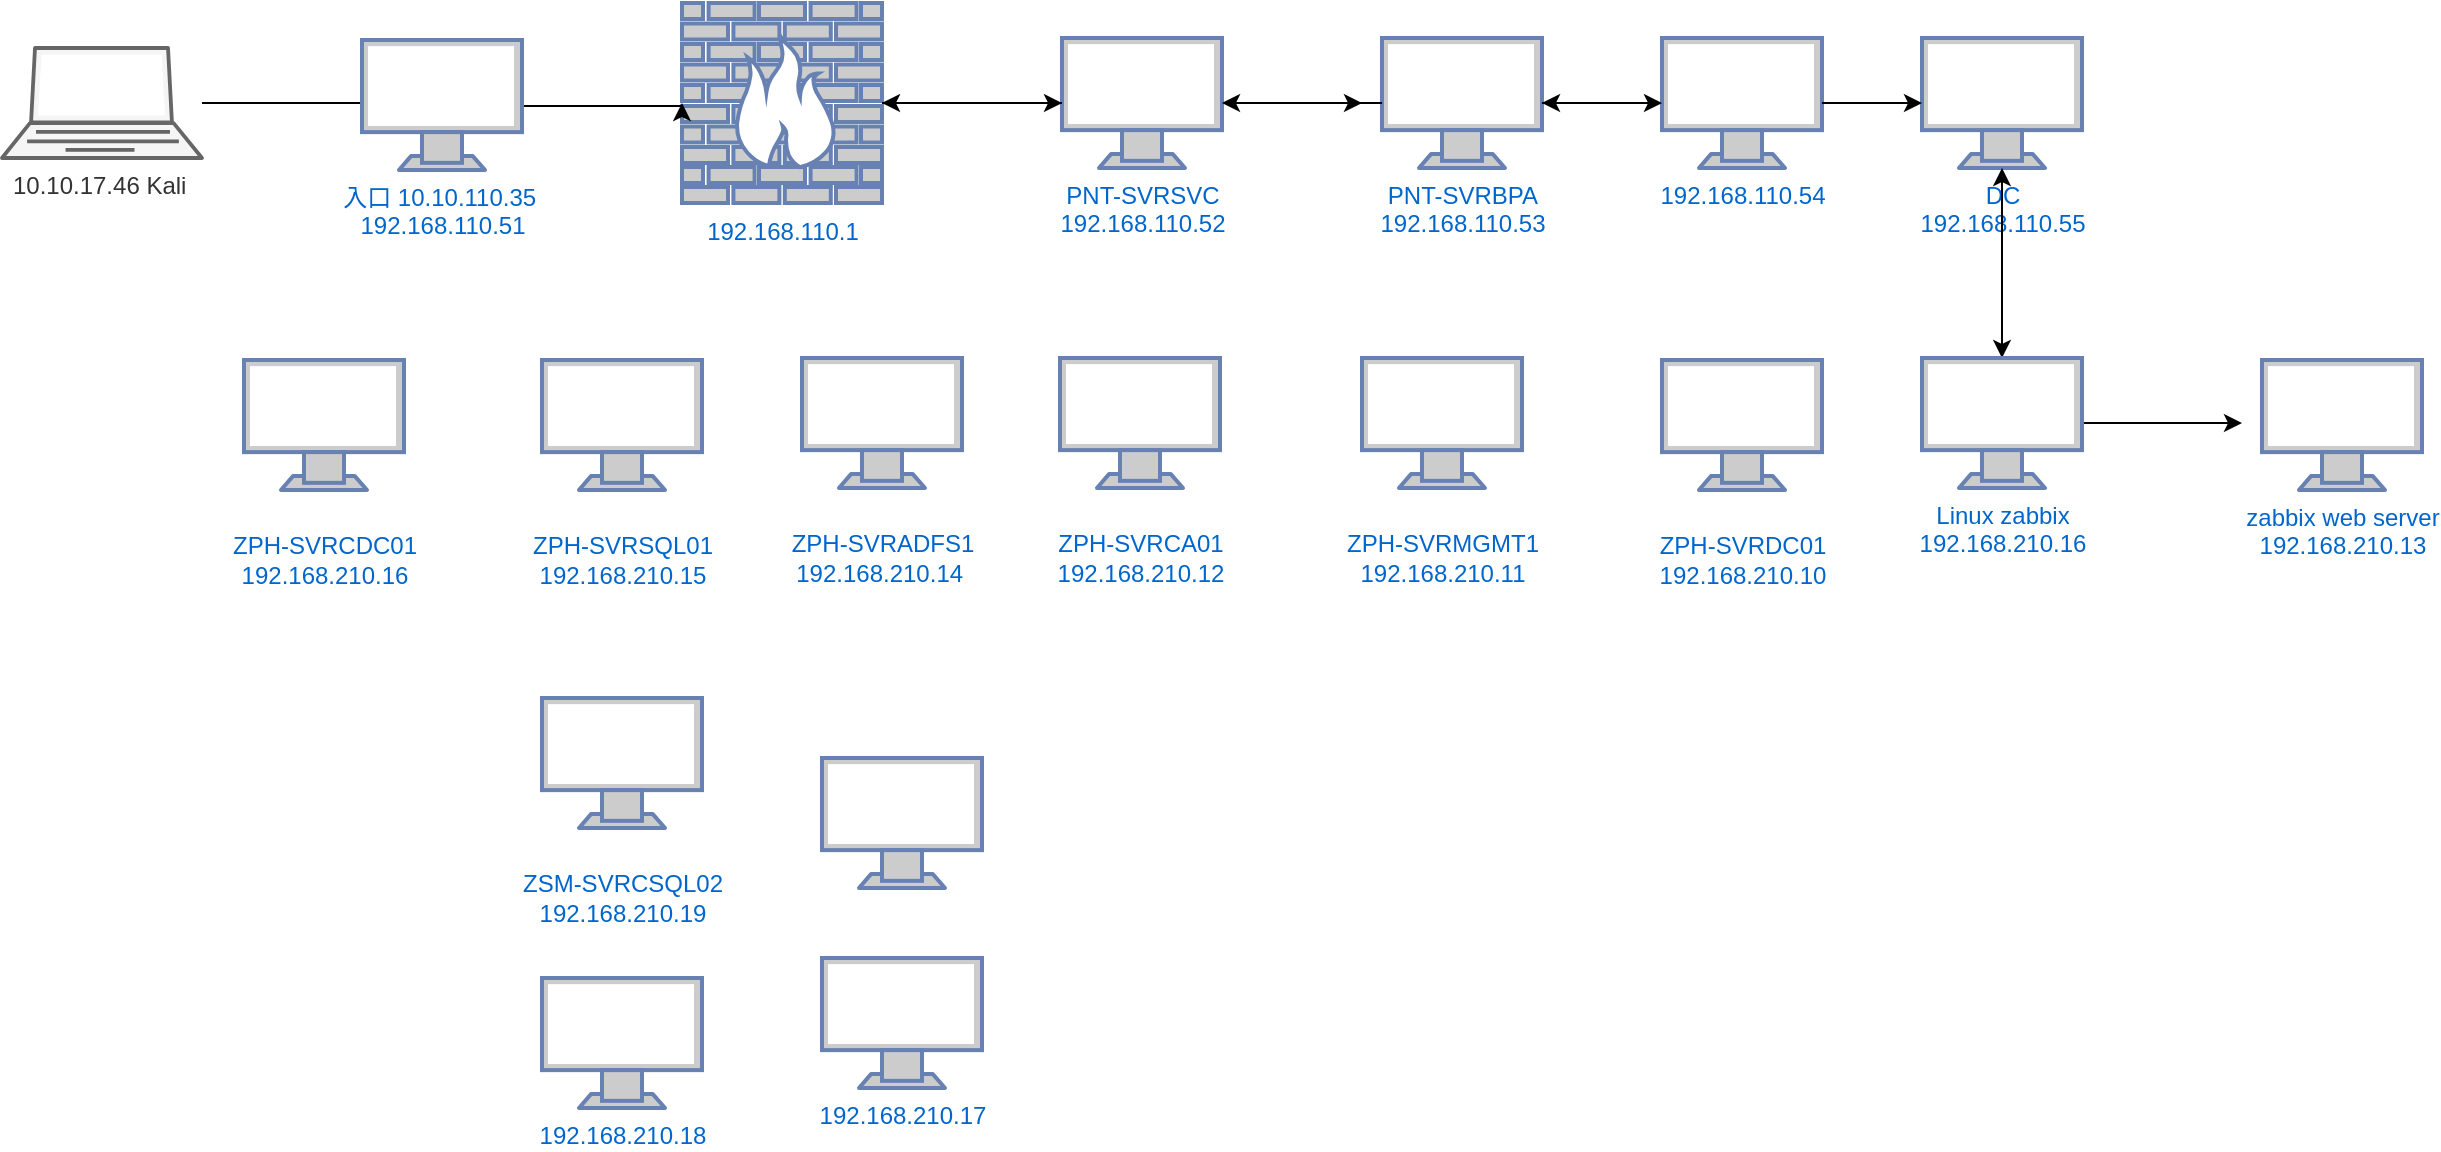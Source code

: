 <mxfile version="22.1.4" type="github">
  <diagram name="第 1 页" id="wmtw0mjW5K8laOdtFt9j">
    <mxGraphModel dx="2062" dy="638" grid="1" gridSize="10" guides="1" tooltips="1" connect="1" arrows="1" fold="1" page="1" pageScale="1" pageWidth="827" pageHeight="1169" math="0" shadow="0">
      <root>
        <mxCell id="0" />
        <mxCell id="1" parent="0" />
        <mxCell id="46mbo0AD8bIb3ruqI7Su-12" style="edgeStyle=orthogonalEdgeStyle;rounded=0;orthogonalLoop=1;jettySize=auto;html=1;" edge="1" parent="1" source="46mbo0AD8bIb3ruqI7Su-1">
          <mxGeometry relative="1" as="geometry">
            <mxPoint x="240" y="142.5" as="targetPoint" />
          </mxGeometry>
        </mxCell>
        <mxCell id="46mbo0AD8bIb3ruqI7Su-1" value="PNT-SVRSVC&lt;br&gt;192.168.110.52&lt;br&gt;" style="fontColor=#0066CC;verticalAlign=top;verticalLabelPosition=bottom;labelPosition=center;align=center;html=1;outlineConnect=0;fillColor=#CCCCCC;strokeColor=#6881B3;gradientColor=none;gradientDirection=north;strokeWidth=2;shape=mxgraph.networks.monitor;" vertex="1" parent="1">
          <mxGeometry x="90" y="110" width="80" height="65" as="geometry" />
        </mxCell>
        <mxCell id="46mbo0AD8bIb3ruqI7Su-2" value="PNT-SVRBPA&lt;br&gt;192.168.110.53" style="fontColor=#0066CC;verticalAlign=top;verticalLabelPosition=bottom;labelPosition=center;align=center;html=1;outlineConnect=0;fillColor=#CCCCCC;strokeColor=#6881B3;gradientColor=none;gradientDirection=north;strokeWidth=2;shape=mxgraph.networks.monitor;" vertex="1" parent="1">
          <mxGeometry x="250" y="110" width="80" height="65" as="geometry" />
        </mxCell>
        <mxCell id="46mbo0AD8bIb3ruqI7Su-16" style="edgeStyle=orthogonalEdgeStyle;rounded=0;orthogonalLoop=1;jettySize=auto;html=1;" edge="1" parent="1" source="46mbo0AD8bIb3ruqI7Su-3" target="46mbo0AD8bIb3ruqI7Su-2">
          <mxGeometry relative="1" as="geometry" />
        </mxCell>
        <mxCell id="46mbo0AD8bIb3ruqI7Su-3" value="192.168.110.54" style="fontColor=#0066CC;verticalAlign=top;verticalLabelPosition=bottom;labelPosition=center;align=center;html=1;outlineConnect=0;fillColor=#CCCCCC;strokeColor=#6881B3;gradientColor=none;gradientDirection=north;strokeWidth=2;shape=mxgraph.networks.monitor;" vertex="1" parent="1">
          <mxGeometry x="390" y="110" width="80" height="65" as="geometry" />
        </mxCell>
        <mxCell id="46mbo0AD8bIb3ruqI7Su-15" style="edgeStyle=orthogonalEdgeStyle;rounded=0;orthogonalLoop=1;jettySize=auto;html=1;" edge="1" parent="1" source="46mbo0AD8bIb3ruqI7Su-4" target="46mbo0AD8bIb3ruqI7Su-5">
          <mxGeometry relative="1" as="geometry" />
        </mxCell>
        <mxCell id="46mbo0AD8bIb3ruqI7Su-4" value="DC&lt;br&gt;192.168.110.55&lt;br&gt;" style="fontColor=#0066CC;verticalAlign=top;verticalLabelPosition=bottom;labelPosition=center;align=center;html=1;outlineConnect=0;fillColor=#CCCCCC;strokeColor=#6881B3;gradientColor=none;gradientDirection=north;strokeWidth=2;shape=mxgraph.networks.monitor;" vertex="1" parent="1">
          <mxGeometry x="520" y="110" width="80" height="65" as="geometry" />
        </mxCell>
        <mxCell id="46mbo0AD8bIb3ruqI7Su-19" style="edgeStyle=orthogonalEdgeStyle;rounded=0;orthogonalLoop=1;jettySize=auto;html=1;" edge="1" parent="1" source="46mbo0AD8bIb3ruqI7Su-5" target="46mbo0AD8bIb3ruqI7Su-4">
          <mxGeometry relative="1" as="geometry" />
        </mxCell>
        <mxCell id="46mbo0AD8bIb3ruqI7Su-24" style="edgeStyle=orthogonalEdgeStyle;rounded=0;orthogonalLoop=1;jettySize=auto;html=1;" edge="1" parent="1" source="46mbo0AD8bIb3ruqI7Su-5">
          <mxGeometry relative="1" as="geometry">
            <mxPoint x="680" y="302.5" as="targetPoint" />
          </mxGeometry>
        </mxCell>
        <mxCell id="46mbo0AD8bIb3ruqI7Su-5" value="Linux zabbix&lt;br&gt;192.168.210.16" style="fontColor=#0066CC;verticalAlign=top;verticalLabelPosition=bottom;labelPosition=center;align=center;html=1;outlineConnect=0;fillColor=#CCCCCC;strokeColor=#6881B3;gradientColor=none;gradientDirection=north;strokeWidth=2;shape=mxgraph.networks.monitor;" vertex="1" parent="1">
          <mxGeometry x="520" y="270" width="80" height="65" as="geometry" />
        </mxCell>
        <mxCell id="46mbo0AD8bIb3ruqI7Su-6" value="&lt;br&gt;ZPH-SVRDC01&lt;br&gt;192.168.210.10" style="fontColor=#0066CC;verticalAlign=top;verticalLabelPosition=bottom;labelPosition=center;align=center;html=1;outlineConnect=0;fillColor=#CCCCCC;strokeColor=#6881B3;gradientColor=none;gradientDirection=north;strokeWidth=2;shape=mxgraph.networks.monitor;" vertex="1" parent="1">
          <mxGeometry x="390" y="271" width="80" height="65" as="geometry" />
        </mxCell>
        <mxCell id="46mbo0AD8bIb3ruqI7Su-7" value="192.168.110.1" style="fontColor=#0066CC;verticalAlign=top;verticalLabelPosition=bottom;labelPosition=center;align=center;html=1;outlineConnect=0;fillColor=#CCCCCC;strokeColor=#6881B3;gradientColor=none;gradientDirection=north;strokeWidth=2;shape=mxgraph.networks.firewall;" vertex="1" parent="1">
          <mxGeometry x="-100" y="92.5" width="100" height="100" as="geometry" />
        </mxCell>
        <mxCell id="46mbo0AD8bIb3ruqI7Su-9" style="edgeStyle=orthogonalEdgeStyle;rounded=0;orthogonalLoop=1;jettySize=auto;html=1;entryX=0;entryY=0.5;entryDx=0;entryDy=0;entryPerimeter=0;" edge="1" parent="1" source="46mbo0AD8bIb3ruqI7Su-8" target="46mbo0AD8bIb3ruqI7Su-7">
          <mxGeometry relative="1" as="geometry">
            <mxPoint x="-150" y="143.5" as="targetPoint" />
            <Array as="points">
              <mxPoint x="-260" y="143" />
              <mxPoint x="-260" y="144" />
              <mxPoint x="-100" y="144" />
            </Array>
          </mxGeometry>
        </mxCell>
        <mxCell id="46mbo0AD8bIb3ruqI7Su-8" value="10.10.17.46 Kali&amp;nbsp;" style="fontColor=#333333;verticalAlign=top;verticalLabelPosition=bottom;labelPosition=center;align=center;html=1;outlineConnect=0;fillColor=#f5f5f5;strokeColor=#666666;gradientDirection=north;strokeWidth=2;shape=mxgraph.networks.laptop;" vertex="1" parent="1">
          <mxGeometry x="-440" y="115" width="100" height="55" as="geometry" />
        </mxCell>
        <mxCell id="46mbo0AD8bIb3ruqI7Su-10" style="edgeStyle=orthogonalEdgeStyle;rounded=0;orthogonalLoop=1;jettySize=auto;html=1;entryX=0;entryY=0.5;entryDx=0;entryDy=0;entryPerimeter=0;" edge="1" parent="1" source="46mbo0AD8bIb3ruqI7Su-7" target="46mbo0AD8bIb3ruqI7Su-1">
          <mxGeometry relative="1" as="geometry" />
        </mxCell>
        <mxCell id="46mbo0AD8bIb3ruqI7Su-11" value="入口 10.10.110.35&amp;nbsp;&lt;br&gt;192.168.110.51&lt;br&gt;" style="fontColor=#0066CC;verticalAlign=top;verticalLabelPosition=bottom;labelPosition=center;align=center;html=1;outlineConnect=0;fillColor=#CCCCCC;strokeColor=#6881B3;gradientColor=none;gradientDirection=north;strokeWidth=2;shape=mxgraph.networks.monitor;" vertex="1" parent="1">
          <mxGeometry x="-260" y="111" width="80" height="65" as="geometry" />
        </mxCell>
        <mxCell id="46mbo0AD8bIb3ruqI7Su-13" style="edgeStyle=orthogonalEdgeStyle;rounded=0;orthogonalLoop=1;jettySize=auto;html=1;entryX=0;entryY=0.5;entryDx=0;entryDy=0;entryPerimeter=0;" edge="1" parent="1" source="46mbo0AD8bIb3ruqI7Su-2" target="46mbo0AD8bIb3ruqI7Su-3">
          <mxGeometry relative="1" as="geometry" />
        </mxCell>
        <mxCell id="46mbo0AD8bIb3ruqI7Su-14" style="edgeStyle=orthogonalEdgeStyle;rounded=0;orthogonalLoop=1;jettySize=auto;html=1;entryX=0;entryY=0.5;entryDx=0;entryDy=0;entryPerimeter=0;" edge="1" parent="1" source="46mbo0AD8bIb3ruqI7Su-3" target="46mbo0AD8bIb3ruqI7Su-4">
          <mxGeometry relative="1" as="geometry" />
        </mxCell>
        <mxCell id="46mbo0AD8bIb3ruqI7Su-17" style="edgeStyle=orthogonalEdgeStyle;rounded=0;orthogonalLoop=1;jettySize=auto;html=1;entryX=1;entryY=0.5;entryDx=0;entryDy=0;entryPerimeter=0;" edge="1" parent="1" source="46mbo0AD8bIb3ruqI7Su-2" target="46mbo0AD8bIb3ruqI7Su-1">
          <mxGeometry relative="1" as="geometry" />
        </mxCell>
        <mxCell id="46mbo0AD8bIb3ruqI7Su-18" style="edgeStyle=orthogonalEdgeStyle;rounded=0;orthogonalLoop=1;jettySize=auto;html=1;entryX=1;entryY=0.5;entryDx=0;entryDy=0;entryPerimeter=0;" edge="1" parent="1" source="46mbo0AD8bIb3ruqI7Su-1" target="46mbo0AD8bIb3ruqI7Su-7">
          <mxGeometry relative="1" as="geometry" />
        </mxCell>
        <mxCell id="46mbo0AD8bIb3ruqI7Su-20" value="&lt;br&gt;ZPH-SVRMGMT1&lt;br&gt;192.168.210.11" style="fontColor=#0066CC;verticalAlign=top;verticalLabelPosition=bottom;labelPosition=center;align=center;html=1;outlineConnect=0;fillColor=#CCCCCC;strokeColor=#6881B3;gradientColor=none;gradientDirection=north;strokeWidth=2;shape=mxgraph.networks.monitor;" vertex="1" parent="1">
          <mxGeometry x="240" y="270" width="80" height="65" as="geometry" />
        </mxCell>
        <mxCell id="46mbo0AD8bIb3ruqI7Su-21" value="&lt;br&gt;ZPH-SVRCA01&lt;br&gt;192.168.210.12" style="fontColor=#0066CC;verticalAlign=top;verticalLabelPosition=bottom;labelPosition=center;align=center;html=1;outlineConnect=0;fillColor=#CCCCCC;strokeColor=#6881B3;gradientColor=none;gradientDirection=north;strokeWidth=2;shape=mxgraph.networks.monitor;" vertex="1" parent="1">
          <mxGeometry x="89" y="270" width="80" height="65" as="geometry" />
        </mxCell>
        <mxCell id="46mbo0AD8bIb3ruqI7Su-23" value="&lt;br&gt;ZPH-SVRADFS1&lt;br&gt;192.168.210.14&amp;nbsp;" style="fontColor=#0066CC;verticalAlign=top;verticalLabelPosition=bottom;labelPosition=center;align=center;html=1;outlineConnect=0;fillColor=#CCCCCC;strokeColor=#6881B3;gradientColor=none;gradientDirection=north;strokeWidth=2;shape=mxgraph.networks.monitor;" vertex="1" parent="1">
          <mxGeometry x="-40" y="270" width="80" height="65" as="geometry" />
        </mxCell>
        <mxCell id="46mbo0AD8bIb3ruqI7Su-25" value="zabbix web server&lt;br&gt;192.168.210.13" style="fontColor=#0066CC;verticalAlign=top;verticalLabelPosition=bottom;labelPosition=center;align=center;html=1;outlineConnect=0;fillColor=#CCCCCC;strokeColor=#6881B3;gradientColor=none;gradientDirection=north;strokeWidth=2;shape=mxgraph.networks.monitor;" vertex="1" parent="1">
          <mxGeometry x="690" y="271" width="80" height="65" as="geometry" />
        </mxCell>
        <mxCell id="46mbo0AD8bIb3ruqI7Su-26" value="&lt;br&gt;ZPH-SVRSQL01&lt;br&gt;192.168.210.15" style="fontColor=#0066CC;verticalAlign=top;verticalLabelPosition=bottom;labelPosition=center;align=center;html=1;outlineConnect=0;fillColor=#CCCCCC;strokeColor=#6881B3;gradientColor=none;gradientDirection=north;strokeWidth=2;shape=mxgraph.networks.monitor;" vertex="1" parent="1">
          <mxGeometry x="-170" y="271" width="80" height="65" as="geometry" />
        </mxCell>
        <mxCell id="46mbo0AD8bIb3ruqI7Su-27" value="&lt;br&gt;ZPH-SVRCDC01&lt;br&gt;192.168.210.16" style="fontColor=#0066CC;verticalAlign=top;verticalLabelPosition=bottom;labelPosition=center;align=center;html=1;outlineConnect=0;fillColor=#CCCCCC;strokeColor=#6881B3;gradientColor=none;gradientDirection=north;strokeWidth=2;shape=mxgraph.networks.monitor;" vertex="1" parent="1">
          <mxGeometry x="-319" y="271" width="80" height="65" as="geometry" />
        </mxCell>
        <mxCell id="46mbo0AD8bIb3ruqI7Su-30" value="&lt;br&gt;ZSM-SVRCSQL02&lt;br&gt;192.168.210.19" style="fontColor=#0066CC;verticalAlign=top;verticalLabelPosition=bottom;labelPosition=center;align=center;html=1;outlineConnect=0;fillColor=#CCCCCC;strokeColor=#6881B3;gradientColor=none;gradientDirection=north;strokeWidth=2;shape=mxgraph.networks.monitor;" vertex="1" parent="1">
          <mxGeometry x="-170" y="440" width="80" height="65" as="geometry" />
        </mxCell>
        <mxCell id="46mbo0AD8bIb3ruqI7Su-31" value="192.168.210.18" style="fontColor=#0066CC;verticalAlign=top;verticalLabelPosition=bottom;labelPosition=center;align=center;html=1;outlineConnect=0;fillColor=#CCCCCC;strokeColor=#6881B3;gradientColor=none;gradientDirection=north;strokeWidth=2;shape=mxgraph.networks.monitor;" vertex="1" parent="1">
          <mxGeometry x="-170" y="580" width="80" height="65" as="geometry" />
        </mxCell>
        <mxCell id="46mbo0AD8bIb3ruqI7Su-32" value="192.168.210.17" style="fontColor=#0066CC;verticalAlign=top;verticalLabelPosition=bottom;labelPosition=center;align=center;html=1;outlineConnect=0;fillColor=#CCCCCC;strokeColor=#6881B3;gradientColor=none;gradientDirection=north;strokeWidth=2;shape=mxgraph.networks.monitor;" vertex="1" parent="1">
          <mxGeometry x="-30" y="570" width="80" height="65" as="geometry" />
        </mxCell>
        <mxCell id="46mbo0AD8bIb3ruqI7Su-33" value="" style="fontColor=#0066CC;verticalAlign=top;verticalLabelPosition=bottom;labelPosition=center;align=center;html=1;outlineConnect=0;fillColor=#CCCCCC;strokeColor=#6881B3;gradientColor=none;gradientDirection=north;strokeWidth=2;shape=mxgraph.networks.monitor;" vertex="1" parent="1">
          <mxGeometry x="-30" y="470" width="80" height="65" as="geometry" />
        </mxCell>
      </root>
    </mxGraphModel>
  </diagram>
</mxfile>
